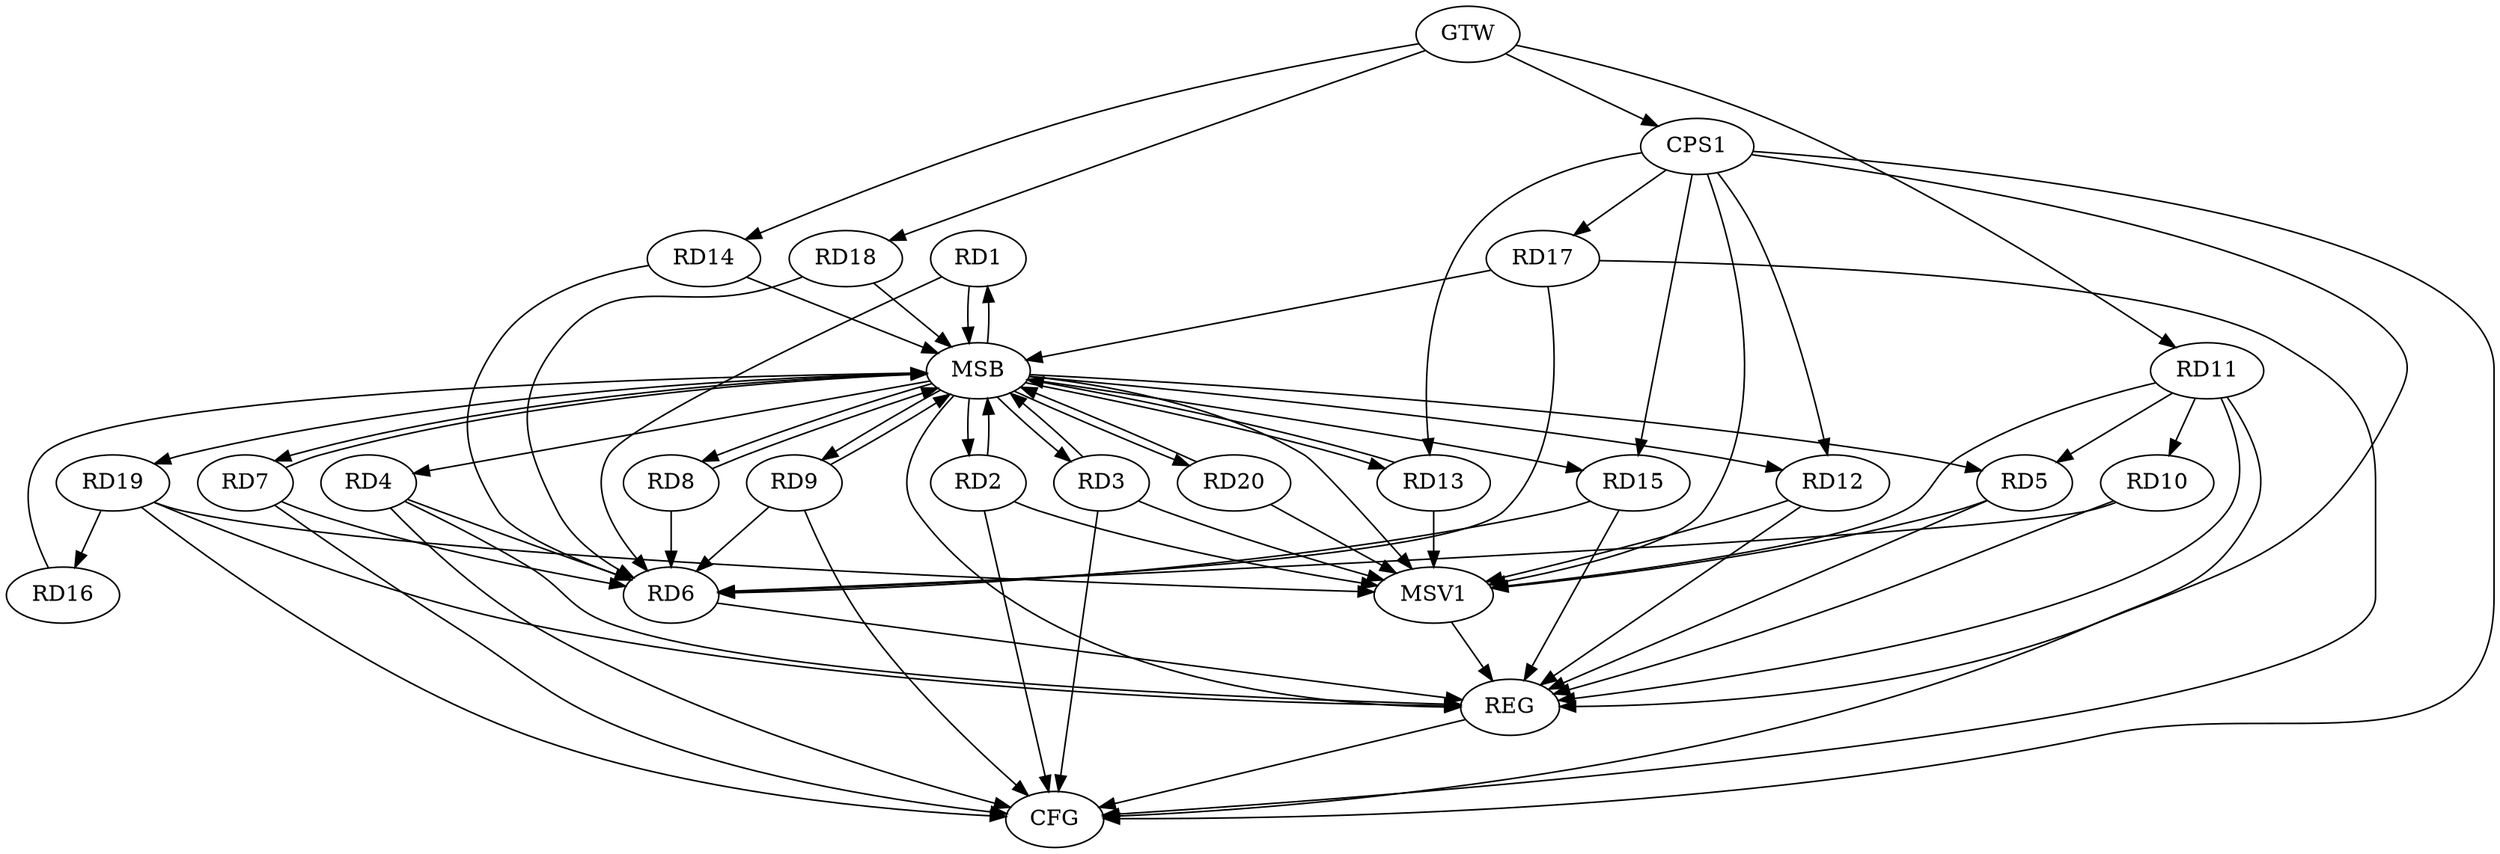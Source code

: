 strict digraph G {
  RD1 [ label="RD1" ];
  RD2 [ label="RD2" ];
  RD3 [ label="RD3" ];
  RD4 [ label="RD4" ];
  RD5 [ label="RD5" ];
  RD6 [ label="RD6" ];
  RD7 [ label="RD7" ];
  RD8 [ label="RD8" ];
  RD9 [ label="RD9" ];
  RD10 [ label="RD10" ];
  RD11 [ label="RD11" ];
  RD12 [ label="RD12" ];
  RD13 [ label="RD13" ];
  RD14 [ label="RD14" ];
  RD15 [ label="RD15" ];
  RD16 [ label="RD16" ];
  RD17 [ label="RD17" ];
  RD18 [ label="RD18" ];
  RD19 [ label="RD19" ];
  RD20 [ label="RD20" ];
  CPS1 [ label="CPS1" ];
  GTW [ label="GTW" ];
  REG [ label="REG" ];
  MSB [ label="MSB" ];
  CFG [ label="CFG" ];
  MSV1 [ label="MSV1" ];
  RD11 -> RD5;
  RD11 -> RD10;
  RD19 -> RD16;
  CPS1 -> RD12;
  CPS1 -> RD13;
  CPS1 -> RD15;
  CPS1 -> RD17;
  GTW -> RD11;
  GTW -> RD14;
  GTW -> RD18;
  GTW -> CPS1;
  RD4 -> REG;
  RD5 -> REG;
  RD6 -> REG;
  RD10 -> REG;
  RD11 -> REG;
  RD12 -> REG;
  RD15 -> REG;
  RD19 -> REG;
  CPS1 -> REG;
  RD1 -> MSB;
  MSB -> RD7;
  MSB -> REG;
  RD2 -> MSB;
  MSB -> RD3;
  MSB -> RD8;
  MSB -> RD19;
  RD3 -> MSB;
  MSB -> RD4;
  MSB -> RD5;
  RD7 -> MSB;
  MSB -> RD1;
  MSB -> RD9;
  RD8 -> MSB;
  MSB -> RD12;
  RD9 -> MSB;
  MSB -> RD13;
  MSB -> RD15;
  RD13 -> MSB;
  RD14 -> MSB;
  RD16 -> MSB;
  MSB -> RD2;
  MSB -> RD20;
  RD17 -> MSB;
  RD18 -> MSB;
  RD20 -> MSB;
  RD3 -> CFG;
  RD19 -> CFG;
  CPS1 -> CFG;
  RD4 -> CFG;
  RD2 -> CFG;
  RD11 -> CFG;
  RD7 -> CFG;
  RD9 -> CFG;
  RD17 -> CFG;
  REG -> CFG;
  RD1 -> RD6;
  RD15 -> RD6;
  RD14 -> RD6;
  RD10 -> RD6;
  RD4 -> RD6;
  RD8 -> RD6;
  RD7 -> RD6;
  RD9 -> RD6;
  RD17 -> RD6;
  RD18 -> RD6;
  RD19 -> MSV1;
  CPS1 -> MSV1;
  MSB -> MSV1;
  RD13 -> MSV1;
  RD2 -> MSV1;
  RD12 -> MSV1;
  RD11 -> MSV1;
  RD5 -> MSV1;
  RD20 -> MSV1;
  RD3 -> MSV1;
  MSV1 -> REG;
}
